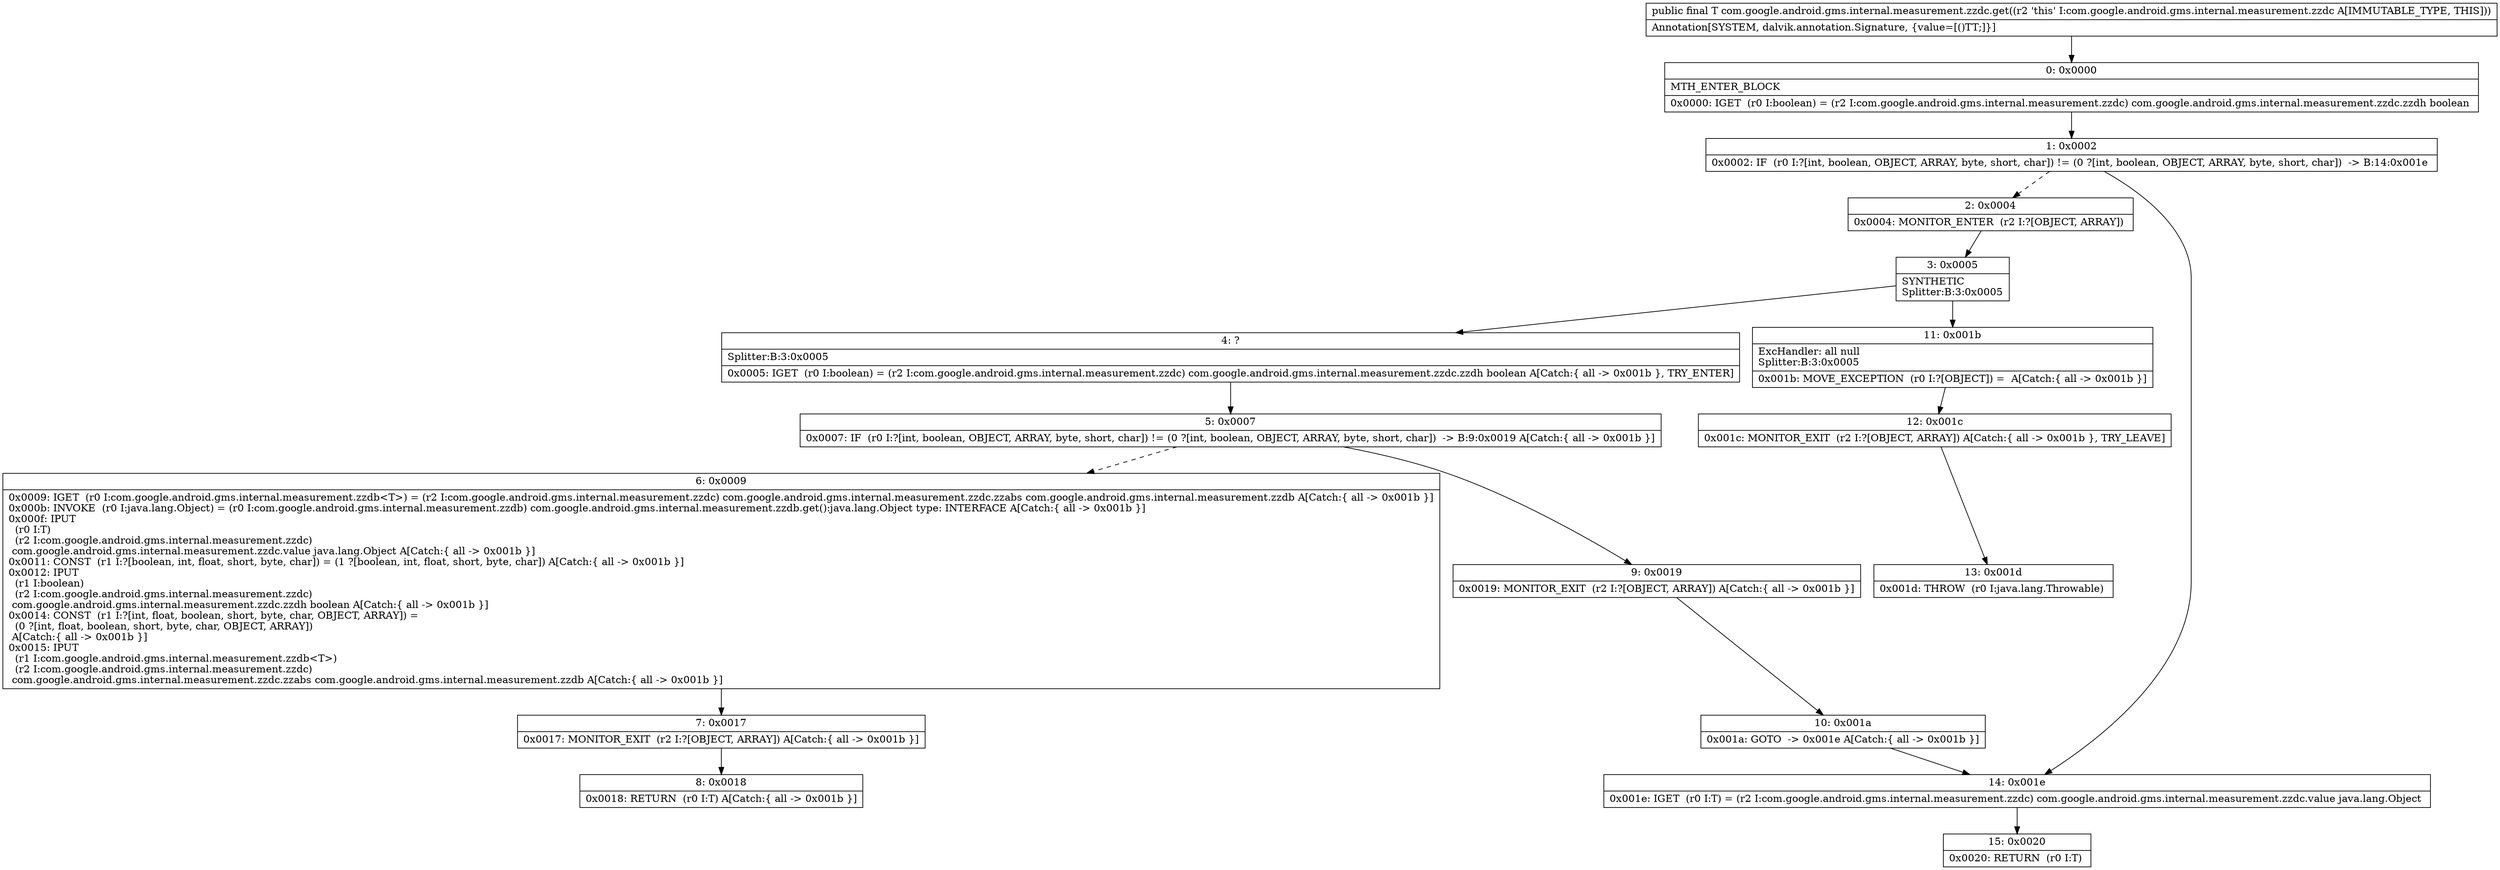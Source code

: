 digraph "CFG forcom.google.android.gms.internal.measurement.zzdc.get()Ljava\/lang\/Object;" {
Node_0 [shape=record,label="{0\:\ 0x0000|MTH_ENTER_BLOCK\l|0x0000: IGET  (r0 I:boolean) = (r2 I:com.google.android.gms.internal.measurement.zzdc) com.google.android.gms.internal.measurement.zzdc.zzdh boolean \l}"];
Node_1 [shape=record,label="{1\:\ 0x0002|0x0002: IF  (r0 I:?[int, boolean, OBJECT, ARRAY, byte, short, char]) != (0 ?[int, boolean, OBJECT, ARRAY, byte, short, char])  \-\> B:14:0x001e \l}"];
Node_2 [shape=record,label="{2\:\ 0x0004|0x0004: MONITOR_ENTER  (r2 I:?[OBJECT, ARRAY]) \l}"];
Node_3 [shape=record,label="{3\:\ 0x0005|SYNTHETIC\lSplitter:B:3:0x0005\l}"];
Node_4 [shape=record,label="{4\:\ ?|Splitter:B:3:0x0005\l|0x0005: IGET  (r0 I:boolean) = (r2 I:com.google.android.gms.internal.measurement.zzdc) com.google.android.gms.internal.measurement.zzdc.zzdh boolean A[Catch:\{ all \-\> 0x001b \}, TRY_ENTER]\l}"];
Node_5 [shape=record,label="{5\:\ 0x0007|0x0007: IF  (r0 I:?[int, boolean, OBJECT, ARRAY, byte, short, char]) != (0 ?[int, boolean, OBJECT, ARRAY, byte, short, char])  \-\> B:9:0x0019 A[Catch:\{ all \-\> 0x001b \}]\l}"];
Node_6 [shape=record,label="{6\:\ 0x0009|0x0009: IGET  (r0 I:com.google.android.gms.internal.measurement.zzdb\<T\>) = (r2 I:com.google.android.gms.internal.measurement.zzdc) com.google.android.gms.internal.measurement.zzdc.zzabs com.google.android.gms.internal.measurement.zzdb A[Catch:\{ all \-\> 0x001b \}]\l0x000b: INVOKE  (r0 I:java.lang.Object) = (r0 I:com.google.android.gms.internal.measurement.zzdb) com.google.android.gms.internal.measurement.zzdb.get():java.lang.Object type: INTERFACE A[Catch:\{ all \-\> 0x001b \}]\l0x000f: IPUT  \l  (r0 I:T)\l  (r2 I:com.google.android.gms.internal.measurement.zzdc)\l com.google.android.gms.internal.measurement.zzdc.value java.lang.Object A[Catch:\{ all \-\> 0x001b \}]\l0x0011: CONST  (r1 I:?[boolean, int, float, short, byte, char]) = (1 ?[boolean, int, float, short, byte, char]) A[Catch:\{ all \-\> 0x001b \}]\l0x0012: IPUT  \l  (r1 I:boolean)\l  (r2 I:com.google.android.gms.internal.measurement.zzdc)\l com.google.android.gms.internal.measurement.zzdc.zzdh boolean A[Catch:\{ all \-\> 0x001b \}]\l0x0014: CONST  (r1 I:?[int, float, boolean, short, byte, char, OBJECT, ARRAY]) = \l  (0 ?[int, float, boolean, short, byte, char, OBJECT, ARRAY])\l A[Catch:\{ all \-\> 0x001b \}]\l0x0015: IPUT  \l  (r1 I:com.google.android.gms.internal.measurement.zzdb\<T\>)\l  (r2 I:com.google.android.gms.internal.measurement.zzdc)\l com.google.android.gms.internal.measurement.zzdc.zzabs com.google.android.gms.internal.measurement.zzdb A[Catch:\{ all \-\> 0x001b \}]\l}"];
Node_7 [shape=record,label="{7\:\ 0x0017|0x0017: MONITOR_EXIT  (r2 I:?[OBJECT, ARRAY]) A[Catch:\{ all \-\> 0x001b \}]\l}"];
Node_8 [shape=record,label="{8\:\ 0x0018|0x0018: RETURN  (r0 I:T) A[Catch:\{ all \-\> 0x001b \}]\l}"];
Node_9 [shape=record,label="{9\:\ 0x0019|0x0019: MONITOR_EXIT  (r2 I:?[OBJECT, ARRAY]) A[Catch:\{ all \-\> 0x001b \}]\l}"];
Node_10 [shape=record,label="{10\:\ 0x001a|0x001a: GOTO  \-\> 0x001e A[Catch:\{ all \-\> 0x001b \}]\l}"];
Node_11 [shape=record,label="{11\:\ 0x001b|ExcHandler: all null\lSplitter:B:3:0x0005\l|0x001b: MOVE_EXCEPTION  (r0 I:?[OBJECT]) =  A[Catch:\{ all \-\> 0x001b \}]\l}"];
Node_12 [shape=record,label="{12\:\ 0x001c|0x001c: MONITOR_EXIT  (r2 I:?[OBJECT, ARRAY]) A[Catch:\{ all \-\> 0x001b \}, TRY_LEAVE]\l}"];
Node_13 [shape=record,label="{13\:\ 0x001d|0x001d: THROW  (r0 I:java.lang.Throwable) \l}"];
Node_14 [shape=record,label="{14\:\ 0x001e|0x001e: IGET  (r0 I:T) = (r2 I:com.google.android.gms.internal.measurement.zzdc) com.google.android.gms.internal.measurement.zzdc.value java.lang.Object \l}"];
Node_15 [shape=record,label="{15\:\ 0x0020|0x0020: RETURN  (r0 I:T) \l}"];
MethodNode[shape=record,label="{public final T com.google.android.gms.internal.measurement.zzdc.get((r2 'this' I:com.google.android.gms.internal.measurement.zzdc A[IMMUTABLE_TYPE, THIS]))  | Annotation[SYSTEM, dalvik.annotation.Signature, \{value=[()TT;]\}]\l}"];
MethodNode -> Node_0;
Node_0 -> Node_1;
Node_1 -> Node_2[style=dashed];
Node_1 -> Node_14;
Node_2 -> Node_3;
Node_3 -> Node_4;
Node_3 -> Node_11;
Node_4 -> Node_5;
Node_5 -> Node_6[style=dashed];
Node_5 -> Node_9;
Node_6 -> Node_7;
Node_7 -> Node_8;
Node_9 -> Node_10;
Node_10 -> Node_14;
Node_11 -> Node_12;
Node_12 -> Node_13;
Node_14 -> Node_15;
}

